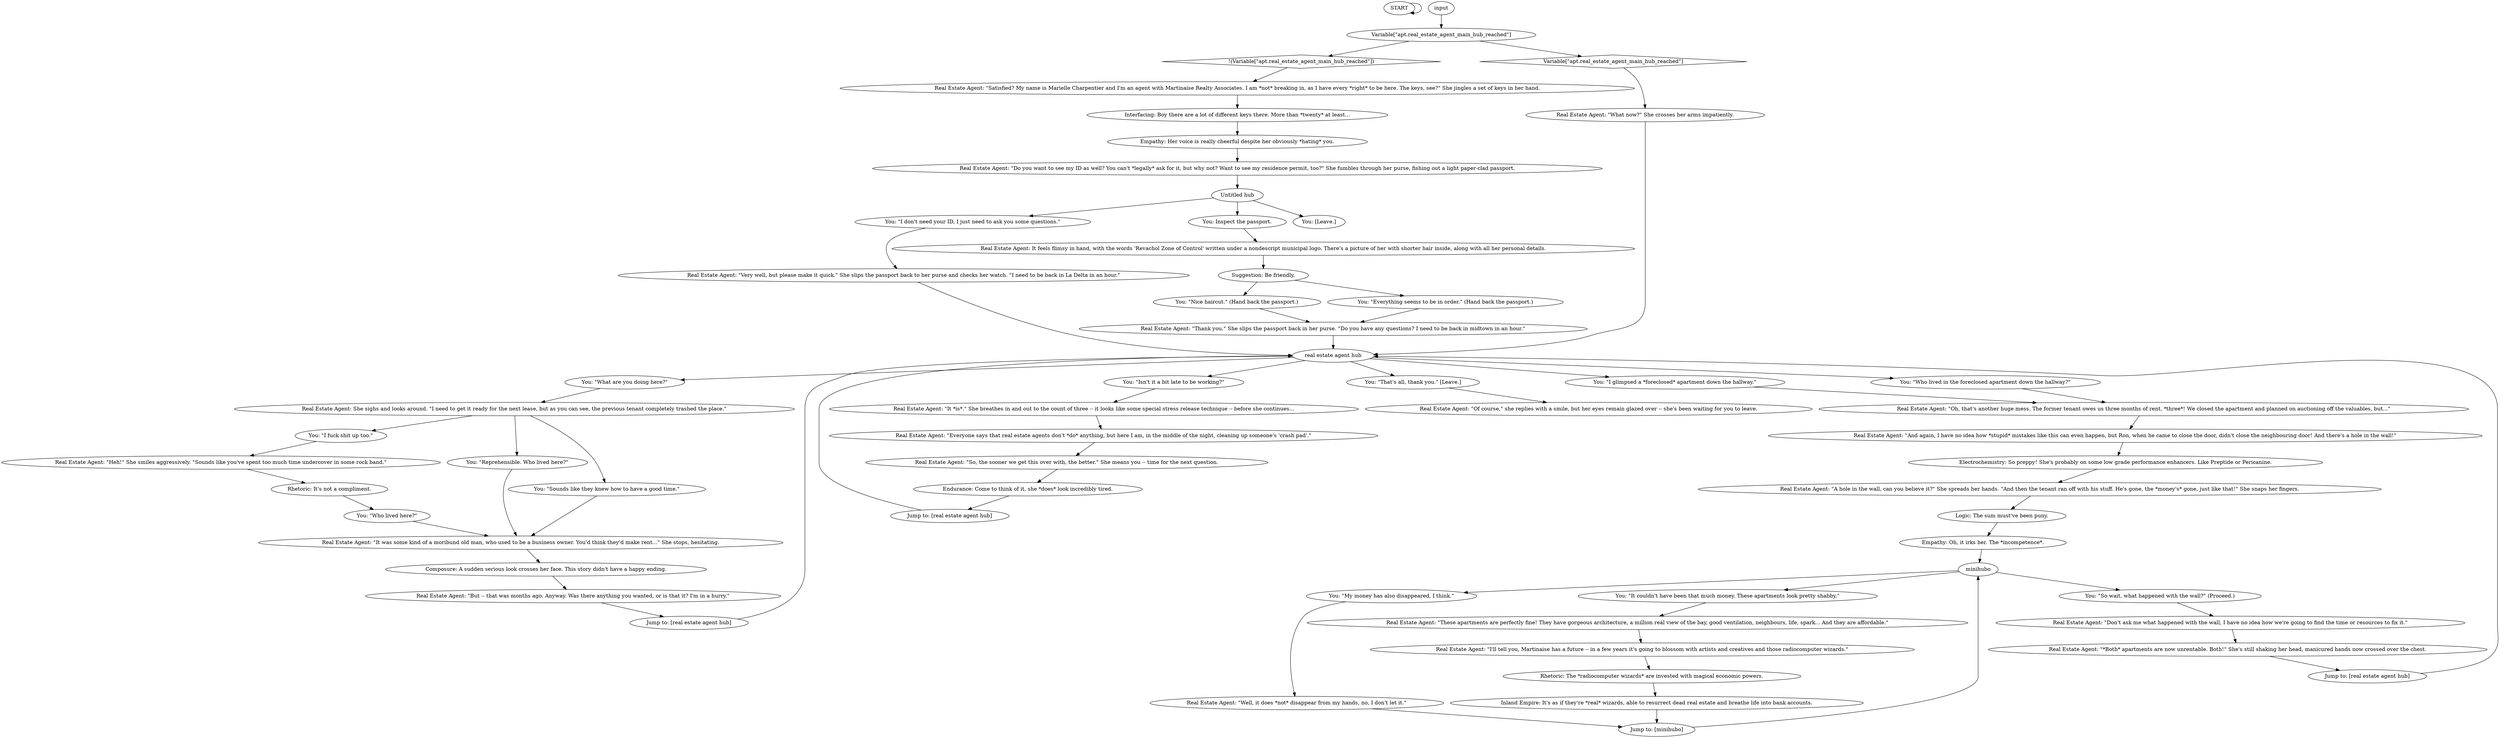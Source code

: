 # APT / REAL ESTATE AGENT
# A short conversation with the real estate agent. She tells you about some apartments.
# ==================================================
digraph G {
	  0 [label="START"];
	  1 [label="input"];
	  2 [label="You: \"What are you doing here?\""];
	  3 [label="You: \"Nice haircut.\" (Hand back the passport.)"];
	  4 [label="Logic: The sum must've been puny."];
	  5 [label="Real Estate Agent: It feels flimsy in hand, with the words 'Revachol Zone of Control' written under a nondescript municipal logo. There's a picture of her with shorter hair inside, along with all her personal details."];
	  6 [label="Composure: A sudden serious look crosses her face. This story didn't have a happy ending."];
	  7 [label="Real Estate Agent: \"Very well, but please make it quick.\" She slips the passport back to her purse and checks her watch. \"I need to be back in La Delta in an hour.\""];
	  8 [label="You: \"That's all, thank you.\" [Leave.]"];
	  9 [label="You: [Leave.]"];
	  10 [label="You: \"Everything seems to be in order.\" (Hand back the passport.)"];
	  11 [label="Suggestion: Be friendly."];
	  12 [label="You: \"I glimpsed a *foreclosed* apartment down the hallway.\""];
	  13 [label="Real Estate Agent: \"Satisfied? My name is Marielle Charpentier and I'm an agent with Martinaise Realty Associates. I am *not* breaking in, as I have every *right* to be here. The keys, see?\" She jingles a set of keys in her hand."];
	  14 [label="You: Inspect the passport."];
	  15 [label="Real Estate Agent: \"But -- that was months ago. Anyway. Was there anything you wanted, or is that it? I'm in a hurry.\""];
	  16 [label="Real Estate Agent: \"Don't ask me what happened with the wall, I have no idea how we're going to find the time or resources to fix it.\""];
	  17 [label="You: \"My money has also disappeared, I think.\""];
	  18 [label="Rhetoric: The *radiocomputer wizards* are invested with magical economic powers."];
	  19 [label="You: \"I don't need your ID, I just need to ask you some questions.\""];
	  20 [label="You: \"Who lived in the foreclosed apartment down the hallway?\""];
	  21 [label="Real Estate Agent: \"Well, it does *not* disappear from my hands, no, I don't let it.\""];
	  22 [label="You: \"I fuck shit up too.\""];
	  23 [label="You: \"Who lived here?\""];
	  24 [label="Electrochemistry: So preppy! She's probably on some low grade performance enhancers. Like Preptide or Pericanine."];
	  25 [label="Real Estate Agent: \"And again, I have no idea how *stupid* mistakes like this can even happen, but Ron, when he came to close the door, didn't close the neighbouring door! And there's a hole in the wall!\""];
	  26 [label="Jump to: [real estate agent hub]"];
	  27 [label="Jump to: [real estate agent hub]"];
	  28 [label="real estate agent hub"];
	  29 [label="You: \"Reprehensible. Who lived here?\""];
	  30 [label="Real Estate Agent: \"Thank you.\" She slips the passport back in her purse. \"Do you have any questions? I need to be back in midtown in an hour.\""];
	  31 [label="Real Estate Agent: \"What now?\" She crosses her arms impatiently."];
	  32 [label="Empathy: Her voice is really cheerful despite her obviously *hating* you."];
	  33 [label="Inland Empire: It's as if they're *real* wizards, able to resurrect dead real estate and breathe life into bank accounts."];
	  34 [label="Real Estate Agent: \"Everyone says that real estate agents don't *do* anything, but here I am, in the middle of the night, cleaning up someone's 'crash pad'.\""];
	  35 [label="Endurance: Come to think of it, she *does* look incredibly tired."];
	  36 [label="Real Estate Agent: \"Oh, that's another huge mess. The former tenant owes us three months of rent, *three*! We closed the apartment and planned on auctioning off the valuables, but...\""];
	  37 [label="Real Estate Agent: \"*Both* apartments are now unrentable. Both!\" She's still shaking her head, manicured hands now crossed over the chest."];
	  38 [label="Interfacing: Boy there are a lot of different keys there. More than *twenty* at least..."];
	  39 [label="Real Estate Agent: \"It *is*.\" She breathes in and out to the count of three -- it looks like some special stress release technique -- before she continues..."];
	  40 [label="Real Estate Agent: \"So, the sooner we get this over with, the better.\" She means you -- time for the next question."];
	  41 [label="Real Estate Agent: \"Do you want to see my ID as well? You can't *legally* ask for it, but why not? Want to see my residence permit, too?\" She fumbles through her purse, fishing out a light paper-clad passport."];
	  42 [label="Real Estate Agent: \"These apartments are perfectly fine! They have gorgeous architecture, a million reál view of the bay, good ventilation, neighbours, life, spark... And they are affordable.\""];
	  43 [label="Real Estate Agent: \"I'll tell you, Martinaise has a future -- in a few years it's going to blossom with artists and creatives and those radiocomputer wizards.\""];
	  44 [label="You: \"It couldn't have been that much money. These apartments look pretty shabby.\""];
	  45 [label="Variable[\"apt.real_estate_agent_main_hub_reached\"]"];
	  46 [label="Variable[\"apt.real_estate_agent_main_hub_reached\"]", shape=diamond];
	  47 [label="!(Variable[\"apt.real_estate_agent_main_hub_reached\"])", shape=diamond];
	  48 [label="Untitled hub"];
	  49 [label="You: \"So wait, what happened with the wall?\" (Proceed.)"];
	  50 [label="Real Estate Agent: \"It was some kind of a moribund old man, who used to be a business owner. You'd think they'd make rent...\" She stops, hesitating."];
	  51 [label="Real Estate Agent: \"Of course,\" she replies with a smile, but her eyes remain glazed over -- she's been waiting for you to leave."];
	  52 [label="Jump to: [minihubo]"];
	  53 [label="Real Estate Agent: \"A hole in the wall, can you believe it?\" She spreads her hands. \"And then the tenant ran off with his stuff. He's gone, the *money's* gone, just like that!\" She snaps her fingers."];
	  54 [label="You: \"Isn't it a bit late to be working?\""];
	  55 [label="You: \"Sounds like they knew how to have a good time.\""];
	  56 [label="Real Estate Agent: \"Heh!\" She smiles aggressively. \"Sounds like you've spent too much time undercover in some rock band.\""];
	  57 [label="Rhetoric: It's not a compliment."];
	  58 [label="Empathy: Oh, it irks her. The *incompetence*."];
	  59 [label="minihubo"];
	  60 [label="Real Estate Agent: She sighs and looks around. \"I need to get it ready for the next lease, but as you can see, the previous tenant completely trashed the place.\""];
	  61 [label="Jump to: [real estate agent hub]"];
	  0 -> 0
	  1 -> 45
	  2 -> 60
	  3 -> 30
	  4 -> 58
	  5 -> 11
	  6 -> 15
	  7 -> 28
	  8 -> 51
	  10 -> 30
	  11 -> 10
	  11 -> 3
	  12 -> 36
	  13 -> 38
	  14 -> 5
	  15 -> 26
	  16 -> 37
	  17 -> 21
	  18 -> 33
	  19 -> 7
	  20 -> 36
	  21 -> 52
	  22 -> 56
	  23 -> 50
	  24 -> 53
	  25 -> 24
	  26 -> 28
	  27 -> 28
	  28 -> 2
	  28 -> 8
	  28 -> 12
	  28 -> 20
	  28 -> 54
	  29 -> 50
	  30 -> 28
	  31 -> 28
	  32 -> 41
	  33 -> 52
	  34 -> 40
	  35 -> 27
	  36 -> 25
	  37 -> 61
	  38 -> 32
	  39 -> 34
	  40 -> 35
	  41 -> 48
	  42 -> 43
	  43 -> 18
	  44 -> 42
	  45 -> 46
	  45 -> 47
	  46 -> 31
	  47 -> 13
	  48 -> 9
	  48 -> 19
	  48 -> 14
	  49 -> 16
	  50 -> 6
	  52 -> 59
	  53 -> 4
	  54 -> 39
	  55 -> 50
	  56 -> 57
	  57 -> 23
	  58 -> 59
	  59 -> 17
	  59 -> 44
	  59 -> 49
	  60 -> 29
	  60 -> 22
	  60 -> 55
	  61 -> 28
}

